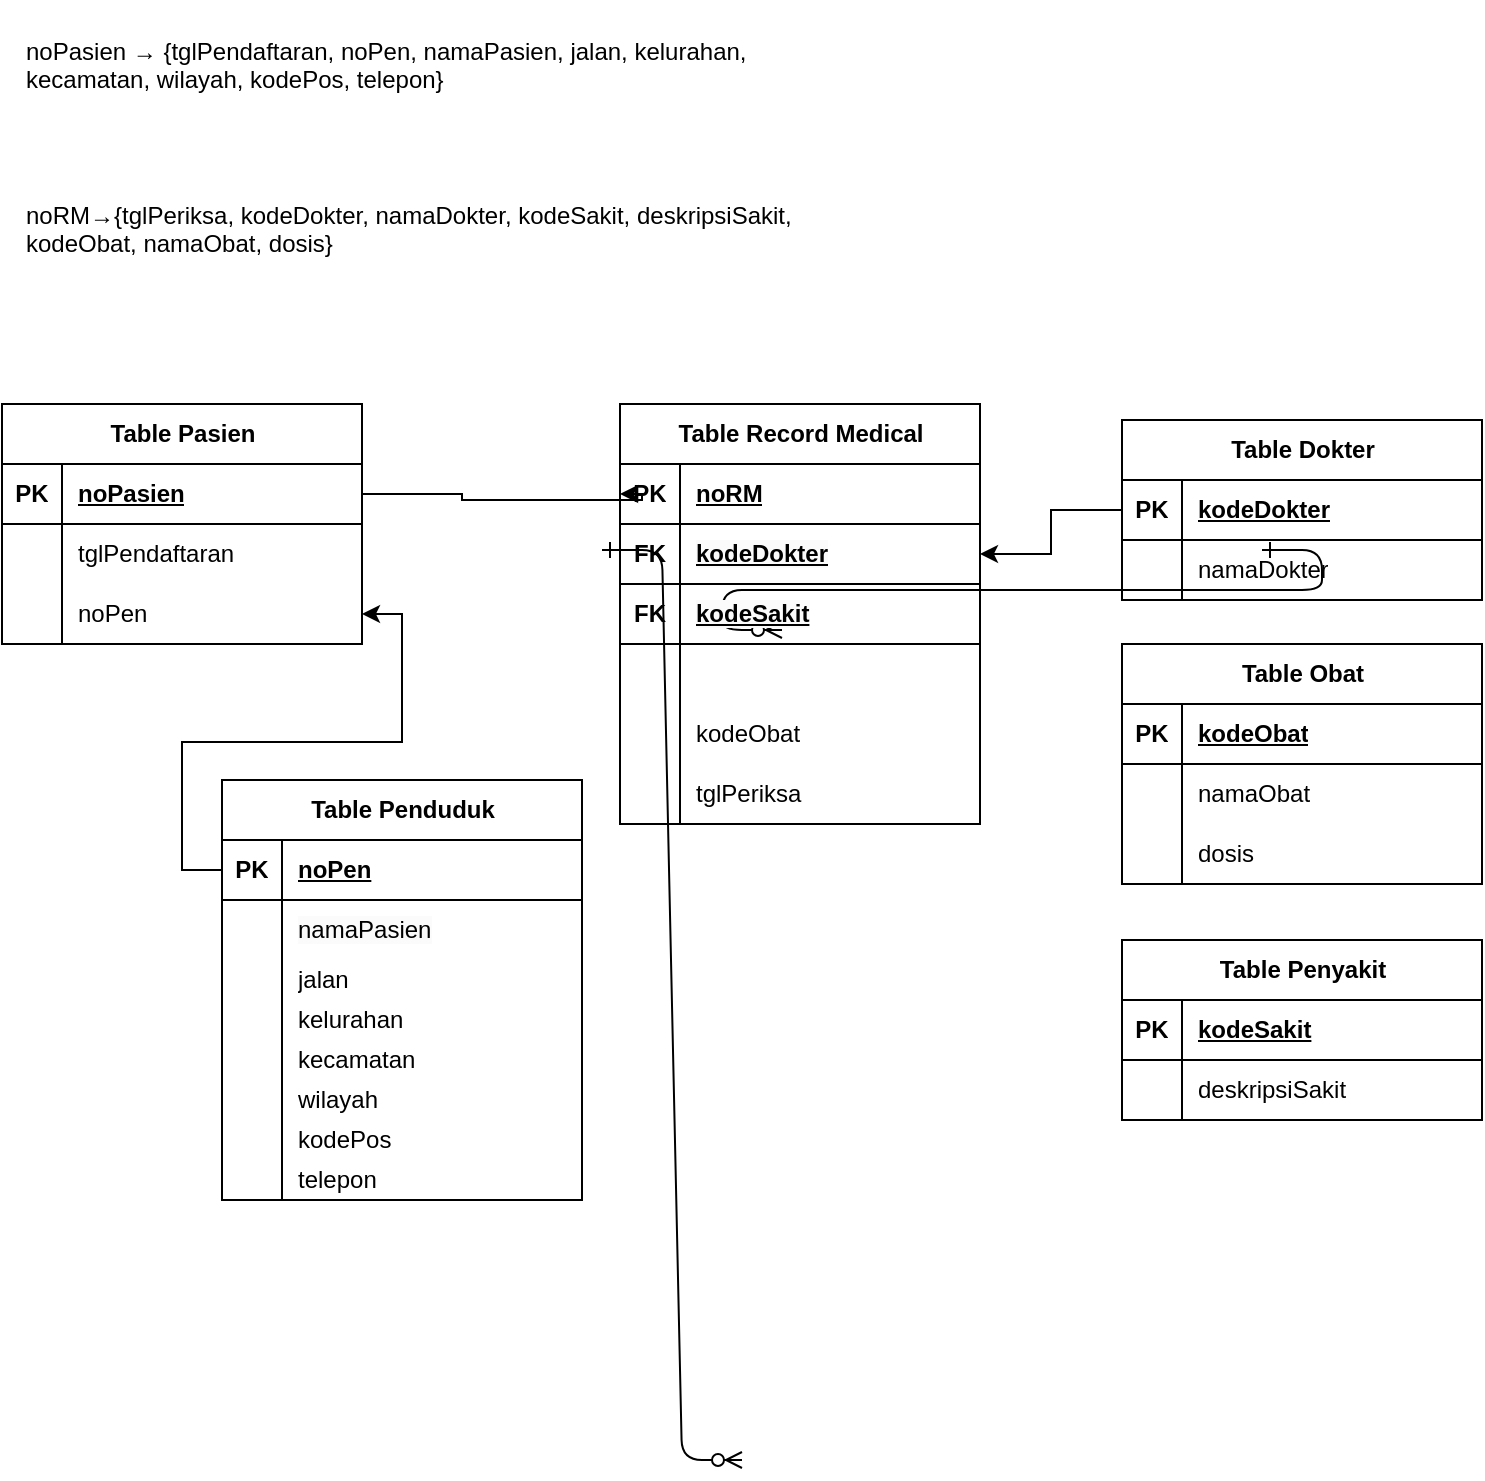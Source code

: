 <mxfile version="21.1.2" type="github">
  <diagram id="R2lEEEUBdFMjLlhIrx00" name="Page-1">
    <mxGraphModel dx="737" dy="1562" grid="1" gridSize="10" guides="1" tooltips="1" connect="1" arrows="1" fold="1" page="1" pageScale="1" pageWidth="850" pageHeight="1100" math="0" shadow="0" extFonts="Permanent Marker^https://fonts.googleapis.com/css?family=Permanent+Marker">
      <root>
        <mxCell id="0" />
        <mxCell id="1" parent="0" />
        <mxCell id="C-vyLk0tnHw3VtMMgP7b-1" value="" style="edgeStyle=entityRelationEdgeStyle;endArrow=ERzeroToMany;startArrow=ERone;endFill=1;startFill=0;" parent="1" target="C-vyLk0tnHw3VtMMgP7b-6" edge="1">
          <mxGeometry width="100" height="100" relative="1" as="geometry">
            <mxPoint x="370" y="165" as="sourcePoint" />
            <mxPoint x="440" y="620" as="targetPoint" />
          </mxGeometry>
        </mxCell>
        <mxCell id="C-vyLk0tnHw3VtMMgP7b-12" value="" style="edgeStyle=entityRelationEdgeStyle;endArrow=ERzeroToMany;startArrow=ERone;endFill=1;startFill=0;" parent="1" target="C-vyLk0tnHw3VtMMgP7b-17" edge="1">
          <mxGeometry width="100" height="100" relative="1" as="geometry">
            <mxPoint x="700" y="165" as="sourcePoint" />
            <mxPoint x="460" y="205" as="targetPoint" />
          </mxGeometry>
        </mxCell>
        <mxCell id="ylxbF6d7utz_H4YdIq-K-1" value="Table Pasien" style="shape=table;startSize=30;container=1;collapsible=1;childLayout=tableLayout;fixedRows=1;rowLines=0;fontStyle=1;align=center;resizeLast=1;html=1;" vertex="1" parent="1">
          <mxGeometry x="70" y="92" width="180" height="120" as="geometry" />
        </mxCell>
        <mxCell id="ylxbF6d7utz_H4YdIq-K-2" value="" style="shape=tableRow;horizontal=0;startSize=0;swimlaneHead=0;swimlaneBody=0;fillColor=none;collapsible=0;dropTarget=0;points=[[0,0.5],[1,0.5]];portConstraint=eastwest;top=0;left=0;right=0;bottom=1;" vertex="1" parent="ylxbF6d7utz_H4YdIq-K-1">
          <mxGeometry y="30" width="180" height="30" as="geometry" />
        </mxCell>
        <mxCell id="ylxbF6d7utz_H4YdIq-K-3" value="PK" style="shape=partialRectangle;connectable=0;fillColor=none;top=0;left=0;bottom=0;right=0;fontStyle=1;overflow=hidden;whiteSpace=wrap;html=1;" vertex="1" parent="ylxbF6d7utz_H4YdIq-K-2">
          <mxGeometry width="30" height="30" as="geometry">
            <mxRectangle width="30" height="30" as="alternateBounds" />
          </mxGeometry>
        </mxCell>
        <mxCell id="ylxbF6d7utz_H4YdIq-K-4" value="noPasien" style="shape=partialRectangle;connectable=0;fillColor=none;top=0;left=0;bottom=0;right=0;align=left;spacingLeft=6;fontStyle=5;overflow=hidden;whiteSpace=wrap;html=1;" vertex="1" parent="ylxbF6d7utz_H4YdIq-K-2">
          <mxGeometry x="30" width="150" height="30" as="geometry">
            <mxRectangle width="150" height="30" as="alternateBounds" />
          </mxGeometry>
        </mxCell>
        <mxCell id="ylxbF6d7utz_H4YdIq-K-5" value="" style="shape=tableRow;horizontal=0;startSize=0;swimlaneHead=0;swimlaneBody=0;fillColor=none;collapsible=0;dropTarget=0;points=[[0,0.5],[1,0.5]];portConstraint=eastwest;top=0;left=0;right=0;bottom=0;" vertex="1" parent="ylxbF6d7utz_H4YdIq-K-1">
          <mxGeometry y="60" width="180" height="30" as="geometry" />
        </mxCell>
        <mxCell id="ylxbF6d7utz_H4YdIq-K-6" value="" style="shape=partialRectangle;connectable=0;fillColor=none;top=0;left=0;bottom=0;right=0;editable=1;overflow=hidden;whiteSpace=wrap;html=1;" vertex="1" parent="ylxbF6d7utz_H4YdIq-K-5">
          <mxGeometry width="30" height="30" as="geometry">
            <mxRectangle width="30" height="30" as="alternateBounds" />
          </mxGeometry>
        </mxCell>
        <mxCell id="ylxbF6d7utz_H4YdIq-K-7" value="tglPendaftaran" style="shape=partialRectangle;connectable=0;fillColor=none;top=0;left=0;bottom=0;right=0;align=left;spacingLeft=6;overflow=hidden;whiteSpace=wrap;html=1;" vertex="1" parent="ylxbF6d7utz_H4YdIq-K-5">
          <mxGeometry x="30" width="150" height="30" as="geometry">
            <mxRectangle width="150" height="30" as="alternateBounds" />
          </mxGeometry>
        </mxCell>
        <mxCell id="ylxbF6d7utz_H4YdIq-K-8" value="" style="shape=tableRow;horizontal=0;startSize=0;swimlaneHead=0;swimlaneBody=0;fillColor=none;collapsible=0;dropTarget=0;points=[[0,0.5],[1,0.5]];portConstraint=eastwest;top=0;left=0;right=0;bottom=0;" vertex="1" parent="ylxbF6d7utz_H4YdIq-K-1">
          <mxGeometry y="90" width="180" height="30" as="geometry" />
        </mxCell>
        <mxCell id="ylxbF6d7utz_H4YdIq-K-9" value="" style="shape=partialRectangle;connectable=0;fillColor=none;top=0;left=0;bottom=0;right=0;editable=1;overflow=hidden;whiteSpace=wrap;html=1;" vertex="1" parent="ylxbF6d7utz_H4YdIq-K-8">
          <mxGeometry width="30" height="30" as="geometry">
            <mxRectangle width="30" height="30" as="alternateBounds" />
          </mxGeometry>
        </mxCell>
        <mxCell id="ylxbF6d7utz_H4YdIq-K-10" value="noPen" style="shape=partialRectangle;connectable=0;fillColor=none;top=0;left=0;bottom=0;right=0;align=left;spacingLeft=6;overflow=hidden;whiteSpace=wrap;html=1;" vertex="1" parent="ylxbF6d7utz_H4YdIq-K-8">
          <mxGeometry x="30" width="150" height="30" as="geometry">
            <mxRectangle width="150" height="30" as="alternateBounds" />
          </mxGeometry>
        </mxCell>
        <mxCell id="ylxbF6d7utz_H4YdIq-K-31" value="Table Record Medical" style="shape=table;startSize=30;container=1;collapsible=1;childLayout=tableLayout;fixedRows=1;rowLines=0;fontStyle=1;align=center;resizeLast=1;html=1;" vertex="1" parent="1">
          <mxGeometry x="379" y="92" width="180" height="210" as="geometry" />
        </mxCell>
        <mxCell id="ylxbF6d7utz_H4YdIq-K-32" value="" style="shape=tableRow;horizontal=0;startSize=0;swimlaneHead=0;swimlaneBody=0;fillColor=none;collapsible=0;dropTarget=0;points=[[0,0.5],[1,0.5]];portConstraint=eastwest;top=0;left=0;right=0;bottom=1;" vertex="1" parent="ylxbF6d7utz_H4YdIq-K-31">
          <mxGeometry y="30" width="180" height="30" as="geometry" />
        </mxCell>
        <mxCell id="ylxbF6d7utz_H4YdIq-K-33" value="PK" style="shape=partialRectangle;connectable=0;fillColor=none;top=0;left=0;bottom=0;right=0;fontStyle=1;overflow=hidden;whiteSpace=wrap;html=1;" vertex="1" parent="ylxbF6d7utz_H4YdIq-K-32">
          <mxGeometry width="30" height="30" as="geometry">
            <mxRectangle width="30" height="30" as="alternateBounds" />
          </mxGeometry>
        </mxCell>
        <mxCell id="ylxbF6d7utz_H4YdIq-K-34" value="noRM" style="shape=partialRectangle;connectable=0;fillColor=none;top=0;left=0;bottom=0;right=0;align=left;spacingLeft=6;fontStyle=5;overflow=hidden;whiteSpace=wrap;html=1;" vertex="1" parent="ylxbF6d7utz_H4YdIq-K-32">
          <mxGeometry x="30" width="150" height="30" as="geometry">
            <mxRectangle width="150" height="30" as="alternateBounds" />
          </mxGeometry>
        </mxCell>
        <mxCell id="ylxbF6d7utz_H4YdIq-K-207" style="shape=tableRow;horizontal=0;startSize=0;swimlaneHead=0;swimlaneBody=0;fillColor=none;collapsible=0;dropTarget=0;points=[[0,0.5],[1,0.5]];portConstraint=eastwest;top=0;left=0;right=0;bottom=1;" vertex="1" parent="ylxbF6d7utz_H4YdIq-K-31">
          <mxGeometry y="60" width="180" height="30" as="geometry" />
        </mxCell>
        <mxCell id="ylxbF6d7utz_H4YdIq-K-208" value="FK" style="shape=partialRectangle;connectable=0;fillColor=none;top=0;left=0;bottom=0;right=0;fontStyle=1;overflow=hidden;whiteSpace=wrap;html=1;" vertex="1" parent="ylxbF6d7utz_H4YdIq-K-207">
          <mxGeometry width="30" height="30" as="geometry">
            <mxRectangle width="30" height="30" as="alternateBounds" />
          </mxGeometry>
        </mxCell>
        <mxCell id="ylxbF6d7utz_H4YdIq-K-209" value="&lt;span style=&quot;color: rgb(0, 0, 0); font-family: Helvetica; font-size: 12px; font-style: normal; font-variant-ligatures: normal; font-variant-caps: normal; letter-spacing: normal; orphans: 2; text-align: left; text-indent: 0px; text-transform: none; widows: 2; word-spacing: 0px; -webkit-text-stroke-width: 0px; background-color: rgb(251, 251, 251); text-decoration-thickness: initial; text-decoration-style: initial; text-decoration-color: initial; float: none; display: inline !important;&quot;&gt;kodeDokter&lt;/span&gt;" style="shape=partialRectangle;connectable=0;fillColor=none;top=0;left=0;bottom=0;right=0;align=left;spacingLeft=6;fontStyle=5;overflow=hidden;whiteSpace=wrap;html=1;" vertex="1" parent="ylxbF6d7utz_H4YdIq-K-207">
          <mxGeometry x="30" width="150" height="30" as="geometry">
            <mxRectangle width="150" height="30" as="alternateBounds" />
          </mxGeometry>
        </mxCell>
        <mxCell id="ylxbF6d7utz_H4YdIq-K-237" style="shape=tableRow;horizontal=0;startSize=0;swimlaneHead=0;swimlaneBody=0;fillColor=none;collapsible=0;dropTarget=0;points=[[0,0.5],[1,0.5]];portConstraint=eastwest;top=0;left=0;right=0;bottom=1;" vertex="1" parent="ylxbF6d7utz_H4YdIq-K-31">
          <mxGeometry y="90" width="180" height="30" as="geometry" />
        </mxCell>
        <mxCell id="ylxbF6d7utz_H4YdIq-K-238" value="FK" style="shape=partialRectangle;connectable=0;fillColor=none;top=0;left=0;bottom=0;right=0;fontStyle=1;overflow=hidden;whiteSpace=wrap;html=1;" vertex="1" parent="ylxbF6d7utz_H4YdIq-K-237">
          <mxGeometry width="30" height="30" as="geometry">
            <mxRectangle width="30" height="30" as="alternateBounds" />
          </mxGeometry>
        </mxCell>
        <mxCell id="ylxbF6d7utz_H4YdIq-K-239" value="&lt;span style=&quot;color: rgb(0, 0, 0); font-family: Helvetica; font-size: 12px; font-style: normal; font-variant-ligatures: normal; font-variant-caps: normal; letter-spacing: normal; orphans: 2; text-align: left; text-indent: 0px; text-transform: none; widows: 2; word-spacing: 0px; -webkit-text-stroke-width: 0px; background-color: rgb(251, 251, 251); text-decoration-thickness: initial; text-decoration-style: initial; text-decoration-color: initial; float: none; display: inline !important;&quot;&gt;kodeSakit&lt;/span&gt;" style="shape=partialRectangle;connectable=0;fillColor=none;top=0;left=0;bottom=0;right=0;align=left;spacingLeft=6;fontStyle=5;overflow=hidden;whiteSpace=wrap;html=1;" vertex="1" parent="ylxbF6d7utz_H4YdIq-K-237">
          <mxGeometry x="30" width="150" height="30" as="geometry">
            <mxRectangle width="150" height="30" as="alternateBounds" />
          </mxGeometry>
        </mxCell>
        <mxCell id="ylxbF6d7utz_H4YdIq-K-91" value="" style="shape=tableRow;horizontal=0;startSize=0;swimlaneHead=0;swimlaneBody=0;fillColor=none;collapsible=0;dropTarget=0;points=[[0,0.5],[1,0.5]];portConstraint=eastwest;top=0;left=0;right=0;bottom=0;" vertex="1" parent="ylxbF6d7utz_H4YdIq-K-31">
          <mxGeometry y="120" width="180" height="30" as="geometry" />
        </mxCell>
        <mxCell id="ylxbF6d7utz_H4YdIq-K-92" value="" style="shape=partialRectangle;connectable=0;fillColor=none;top=0;left=0;bottom=0;right=0;editable=1;overflow=hidden;whiteSpace=wrap;html=1;" vertex="1" parent="ylxbF6d7utz_H4YdIq-K-91">
          <mxGeometry width="30" height="30" as="geometry">
            <mxRectangle width="30" height="30" as="alternateBounds" />
          </mxGeometry>
        </mxCell>
        <mxCell id="ylxbF6d7utz_H4YdIq-K-93" value="" style="shape=partialRectangle;connectable=0;fillColor=none;top=0;left=0;bottom=0;right=0;align=left;spacingLeft=6;overflow=hidden;whiteSpace=wrap;html=1;" vertex="1" parent="ylxbF6d7utz_H4YdIq-K-91">
          <mxGeometry x="30" width="150" height="30" as="geometry">
            <mxRectangle width="150" height="30" as="alternateBounds" />
          </mxGeometry>
        </mxCell>
        <mxCell id="ylxbF6d7utz_H4YdIq-K-97" value="" style="shape=tableRow;horizontal=0;startSize=0;swimlaneHead=0;swimlaneBody=0;fillColor=none;collapsible=0;dropTarget=0;points=[[0,0.5],[1,0.5]];portConstraint=eastwest;top=0;left=0;right=0;bottom=0;" vertex="1" parent="ylxbF6d7utz_H4YdIq-K-31">
          <mxGeometry y="150" width="180" height="30" as="geometry" />
        </mxCell>
        <mxCell id="ylxbF6d7utz_H4YdIq-K-98" value="" style="shape=partialRectangle;connectable=0;fillColor=none;top=0;left=0;bottom=0;right=0;editable=1;overflow=hidden;whiteSpace=wrap;html=1;" vertex="1" parent="ylxbF6d7utz_H4YdIq-K-97">
          <mxGeometry width="30" height="30" as="geometry">
            <mxRectangle width="30" height="30" as="alternateBounds" />
          </mxGeometry>
        </mxCell>
        <mxCell id="ylxbF6d7utz_H4YdIq-K-99" value="kodeObat" style="shape=partialRectangle;connectable=0;fillColor=none;top=0;left=0;bottom=0;right=0;align=left;spacingLeft=6;overflow=hidden;whiteSpace=wrap;html=1;" vertex="1" parent="ylxbF6d7utz_H4YdIq-K-97">
          <mxGeometry x="30" width="150" height="30" as="geometry">
            <mxRectangle width="150" height="30" as="alternateBounds" />
          </mxGeometry>
        </mxCell>
        <mxCell id="ylxbF6d7utz_H4YdIq-K-35" value="" style="shape=tableRow;horizontal=0;startSize=0;swimlaneHead=0;swimlaneBody=0;fillColor=none;collapsible=0;dropTarget=0;points=[[0,0.5],[1,0.5]];portConstraint=eastwest;top=0;left=0;right=0;bottom=0;" vertex="1" parent="ylxbF6d7utz_H4YdIq-K-31">
          <mxGeometry y="180" width="180" height="30" as="geometry" />
        </mxCell>
        <mxCell id="ylxbF6d7utz_H4YdIq-K-36" value="" style="shape=partialRectangle;connectable=0;fillColor=none;top=0;left=0;bottom=0;right=0;editable=1;overflow=hidden;whiteSpace=wrap;html=1;" vertex="1" parent="ylxbF6d7utz_H4YdIq-K-35">
          <mxGeometry width="30" height="30" as="geometry">
            <mxRectangle width="30" height="30" as="alternateBounds" />
          </mxGeometry>
        </mxCell>
        <mxCell id="ylxbF6d7utz_H4YdIq-K-37" value="tglPeriksa" style="shape=partialRectangle;connectable=0;fillColor=none;top=0;left=0;bottom=0;right=0;align=left;spacingLeft=6;overflow=hidden;whiteSpace=wrap;html=1;" vertex="1" parent="ylxbF6d7utz_H4YdIq-K-35">
          <mxGeometry x="30" width="150" height="30" as="geometry">
            <mxRectangle width="150" height="30" as="alternateBounds" />
          </mxGeometry>
        </mxCell>
        <mxCell id="ylxbF6d7utz_H4YdIq-K-44" value="&lt;p class=&quot;MsoNormal&quot;&gt;noPasien &lt;span style=&quot;mso-bidi-font-family:Calibri;&#xa;mso-bidi-theme-font:minor-latin&quot;&gt;→ {tglPendaftaran, noPen, namaPasien, jalan, kelurahan,&#xa;kecamatan, wilayah, kodePos, telepon}&lt;/span&gt;&lt;/p&gt;&#xa;&#xa;&lt;p class=&quot;MsoNormal&quot;&gt;&lt;span style=&quot;mso-bidi-font-family:Calibri;mso-bidi-theme-font:&#xa;minor-latin&quot;&gt;noRM→{tglPeriksa, kodeDokter, namaDokter, kodeSakit, deskripsiSakit,&#xa;kodeObat, namaObat, dosis}&lt;/span&gt;&lt;/p&gt;" style="text;whiteSpace=wrap;html=1;" vertex="1" parent="1">
          <mxGeometry x="80" y="-110" width="420" height="160" as="geometry" />
        </mxCell>
        <mxCell id="ylxbF6d7utz_H4YdIq-K-106" style="edgeStyle=orthogonalEdgeStyle;rounded=0;orthogonalLoop=1;jettySize=auto;html=1;entryX=0;entryY=0.5;entryDx=0;entryDy=0;" edge="1" parent="1" source="ylxbF6d7utz_H4YdIq-K-2" target="ylxbF6d7utz_H4YdIq-K-32">
          <mxGeometry relative="1" as="geometry">
            <Array as="points">
              <mxPoint x="300" y="137" />
              <mxPoint x="300" y="140" />
              <mxPoint x="390" y="140" />
            </Array>
          </mxGeometry>
        </mxCell>
        <mxCell id="ylxbF6d7utz_H4YdIq-K-107" value="Table Penduduk" style="shape=table;startSize=30;container=1;collapsible=1;childLayout=tableLayout;fixedRows=1;rowLines=0;fontStyle=1;align=center;resizeLast=1;html=1;" vertex="1" parent="1">
          <mxGeometry x="180" y="280" width="180" height="210" as="geometry" />
        </mxCell>
        <mxCell id="ylxbF6d7utz_H4YdIq-K-108" value="" style="shape=tableRow;horizontal=0;startSize=0;swimlaneHead=0;swimlaneBody=0;fillColor=none;collapsible=0;dropTarget=0;points=[[0,0.5],[1,0.5]];portConstraint=eastwest;top=0;left=0;right=0;bottom=1;" vertex="1" parent="ylxbF6d7utz_H4YdIq-K-107">
          <mxGeometry y="30" width="180" height="30" as="geometry" />
        </mxCell>
        <mxCell id="ylxbF6d7utz_H4YdIq-K-109" value="PK" style="shape=partialRectangle;connectable=0;fillColor=none;top=0;left=0;bottom=0;right=0;fontStyle=1;overflow=hidden;whiteSpace=wrap;html=1;" vertex="1" parent="ylxbF6d7utz_H4YdIq-K-108">
          <mxGeometry width="30" height="30" as="geometry">
            <mxRectangle width="30" height="30" as="alternateBounds" />
          </mxGeometry>
        </mxCell>
        <mxCell id="ylxbF6d7utz_H4YdIq-K-110" value="noPen" style="shape=partialRectangle;connectable=0;fillColor=none;top=0;left=0;bottom=0;right=0;align=left;spacingLeft=6;fontStyle=5;overflow=hidden;whiteSpace=wrap;html=1;" vertex="1" parent="ylxbF6d7utz_H4YdIq-K-108">
          <mxGeometry x="30" width="150" height="30" as="geometry">
            <mxRectangle width="150" height="30" as="alternateBounds" />
          </mxGeometry>
        </mxCell>
        <mxCell id="ylxbF6d7utz_H4YdIq-K-111" value="" style="shape=tableRow;horizontal=0;startSize=0;swimlaneHead=0;swimlaneBody=0;fillColor=none;collapsible=0;dropTarget=0;points=[[0,0.5],[1,0.5]];portConstraint=eastwest;top=0;left=0;right=0;bottom=0;" vertex="1" parent="ylxbF6d7utz_H4YdIq-K-107">
          <mxGeometry y="60" width="180" height="30" as="geometry" />
        </mxCell>
        <mxCell id="ylxbF6d7utz_H4YdIq-K-112" value="" style="shape=partialRectangle;connectable=0;fillColor=none;top=0;left=0;bottom=0;right=0;editable=1;overflow=hidden;whiteSpace=wrap;html=1;" vertex="1" parent="ylxbF6d7utz_H4YdIq-K-111">
          <mxGeometry width="30" height="30" as="geometry">
            <mxRectangle width="30" height="30" as="alternateBounds" />
          </mxGeometry>
        </mxCell>
        <mxCell id="ylxbF6d7utz_H4YdIq-K-113" value="&lt;span style=&quot;color: rgb(0, 0, 0); font-family: Helvetica; font-size: 12px; font-style: normal; font-variant-ligatures: normal; font-variant-caps: normal; font-weight: 400; letter-spacing: normal; orphans: 2; text-align: left; text-indent: 0px; text-transform: none; widows: 2; word-spacing: 0px; -webkit-text-stroke-width: 0px; background-color: rgb(251, 251, 251); text-decoration-thickness: initial; text-decoration-style: initial; text-decoration-color: initial; float: none; display: inline !important;&quot;&gt;namaPasien&lt;/span&gt;" style="shape=partialRectangle;connectable=0;fillColor=none;top=0;left=0;bottom=0;right=0;align=left;spacingLeft=6;overflow=hidden;whiteSpace=wrap;html=1;" vertex="1" parent="ylxbF6d7utz_H4YdIq-K-111">
          <mxGeometry x="30" width="150" height="30" as="geometry">
            <mxRectangle width="150" height="30" as="alternateBounds" />
          </mxGeometry>
        </mxCell>
        <mxCell id="ylxbF6d7utz_H4YdIq-K-114" value="" style="shape=tableRow;horizontal=0;startSize=0;swimlaneHead=0;swimlaneBody=0;fillColor=none;collapsible=0;dropTarget=0;points=[[0,0.5],[1,0.5]];portConstraint=eastwest;top=0;left=0;right=0;bottom=0;" vertex="1" parent="ylxbF6d7utz_H4YdIq-K-107">
          <mxGeometry y="90" width="180" height="20" as="geometry" />
        </mxCell>
        <mxCell id="ylxbF6d7utz_H4YdIq-K-115" value="" style="shape=partialRectangle;connectable=0;fillColor=none;top=0;left=0;bottom=0;right=0;editable=1;overflow=hidden;whiteSpace=wrap;html=1;" vertex="1" parent="ylxbF6d7utz_H4YdIq-K-114">
          <mxGeometry width="30" height="20" as="geometry">
            <mxRectangle width="30" height="20" as="alternateBounds" />
          </mxGeometry>
        </mxCell>
        <mxCell id="ylxbF6d7utz_H4YdIq-K-116" value="jalan" style="shape=partialRectangle;connectable=0;fillColor=none;top=0;left=0;bottom=0;right=0;align=left;spacingLeft=6;overflow=hidden;whiteSpace=wrap;html=1;" vertex="1" parent="ylxbF6d7utz_H4YdIq-K-114">
          <mxGeometry x="30" width="150" height="20" as="geometry">
            <mxRectangle width="150" height="20" as="alternateBounds" />
          </mxGeometry>
        </mxCell>
        <mxCell id="ylxbF6d7utz_H4YdIq-K-165" style="shape=tableRow;horizontal=0;startSize=0;swimlaneHead=0;swimlaneBody=0;fillColor=none;collapsible=0;dropTarget=0;points=[[0,0.5],[1,0.5]];portConstraint=eastwest;top=0;left=0;right=0;bottom=0;" vertex="1" parent="ylxbF6d7utz_H4YdIq-K-107">
          <mxGeometry y="110" width="180" height="20" as="geometry" />
        </mxCell>
        <mxCell id="ylxbF6d7utz_H4YdIq-K-166" style="shape=partialRectangle;connectable=0;fillColor=none;top=0;left=0;bottom=0;right=0;editable=1;overflow=hidden;whiteSpace=wrap;html=1;" vertex="1" parent="ylxbF6d7utz_H4YdIq-K-165">
          <mxGeometry width="30" height="20" as="geometry">
            <mxRectangle width="30" height="20" as="alternateBounds" />
          </mxGeometry>
        </mxCell>
        <mxCell id="ylxbF6d7utz_H4YdIq-K-167" value="kelurahan" style="shape=partialRectangle;connectable=0;fillColor=none;top=0;left=0;bottom=0;right=0;align=left;spacingLeft=6;overflow=hidden;whiteSpace=wrap;html=1;" vertex="1" parent="ylxbF6d7utz_H4YdIq-K-165">
          <mxGeometry x="30" width="150" height="20" as="geometry">
            <mxRectangle width="150" height="20" as="alternateBounds" />
          </mxGeometry>
        </mxCell>
        <mxCell id="ylxbF6d7utz_H4YdIq-K-168" style="shape=tableRow;horizontal=0;startSize=0;swimlaneHead=0;swimlaneBody=0;fillColor=none;collapsible=0;dropTarget=0;points=[[0,0.5],[1,0.5]];portConstraint=eastwest;top=0;left=0;right=0;bottom=0;" vertex="1" parent="ylxbF6d7utz_H4YdIq-K-107">
          <mxGeometry y="130" width="180" height="20" as="geometry" />
        </mxCell>
        <mxCell id="ylxbF6d7utz_H4YdIq-K-169" style="shape=partialRectangle;connectable=0;fillColor=none;top=0;left=0;bottom=0;right=0;editable=1;overflow=hidden;whiteSpace=wrap;html=1;" vertex="1" parent="ylxbF6d7utz_H4YdIq-K-168">
          <mxGeometry width="30" height="20" as="geometry">
            <mxRectangle width="30" height="20" as="alternateBounds" />
          </mxGeometry>
        </mxCell>
        <mxCell id="ylxbF6d7utz_H4YdIq-K-170" value="kecamatan" style="shape=partialRectangle;connectable=0;fillColor=none;top=0;left=0;bottom=0;right=0;align=left;spacingLeft=6;overflow=hidden;whiteSpace=wrap;html=1;" vertex="1" parent="ylxbF6d7utz_H4YdIq-K-168">
          <mxGeometry x="30" width="150" height="20" as="geometry">
            <mxRectangle width="150" height="20" as="alternateBounds" />
          </mxGeometry>
        </mxCell>
        <mxCell id="ylxbF6d7utz_H4YdIq-K-171" style="shape=tableRow;horizontal=0;startSize=0;swimlaneHead=0;swimlaneBody=0;fillColor=none;collapsible=0;dropTarget=0;points=[[0,0.5],[1,0.5]];portConstraint=eastwest;top=0;left=0;right=0;bottom=0;" vertex="1" parent="ylxbF6d7utz_H4YdIq-K-107">
          <mxGeometry y="150" width="180" height="20" as="geometry" />
        </mxCell>
        <mxCell id="ylxbF6d7utz_H4YdIq-K-172" style="shape=partialRectangle;connectable=0;fillColor=none;top=0;left=0;bottom=0;right=0;editable=1;overflow=hidden;whiteSpace=wrap;html=1;" vertex="1" parent="ylxbF6d7utz_H4YdIq-K-171">
          <mxGeometry width="30" height="20" as="geometry">
            <mxRectangle width="30" height="20" as="alternateBounds" />
          </mxGeometry>
        </mxCell>
        <mxCell id="ylxbF6d7utz_H4YdIq-K-173" value="wilayah" style="shape=partialRectangle;connectable=0;fillColor=none;top=0;left=0;bottom=0;right=0;align=left;spacingLeft=6;overflow=hidden;whiteSpace=wrap;html=1;" vertex="1" parent="ylxbF6d7utz_H4YdIq-K-171">
          <mxGeometry x="30" width="150" height="20" as="geometry">
            <mxRectangle width="150" height="20" as="alternateBounds" />
          </mxGeometry>
        </mxCell>
        <mxCell id="ylxbF6d7utz_H4YdIq-K-174" style="shape=tableRow;horizontal=0;startSize=0;swimlaneHead=0;swimlaneBody=0;fillColor=none;collapsible=0;dropTarget=0;points=[[0,0.5],[1,0.5]];portConstraint=eastwest;top=0;left=0;right=0;bottom=0;" vertex="1" parent="ylxbF6d7utz_H4YdIq-K-107">
          <mxGeometry y="170" width="180" height="20" as="geometry" />
        </mxCell>
        <mxCell id="ylxbF6d7utz_H4YdIq-K-175" style="shape=partialRectangle;connectable=0;fillColor=none;top=0;left=0;bottom=0;right=0;editable=1;overflow=hidden;whiteSpace=wrap;html=1;" vertex="1" parent="ylxbF6d7utz_H4YdIq-K-174">
          <mxGeometry width="30" height="20" as="geometry">
            <mxRectangle width="30" height="20" as="alternateBounds" />
          </mxGeometry>
        </mxCell>
        <mxCell id="ylxbF6d7utz_H4YdIq-K-176" value="kodePos" style="shape=partialRectangle;connectable=0;fillColor=none;top=0;left=0;bottom=0;right=0;align=left;spacingLeft=6;overflow=hidden;whiteSpace=wrap;html=1;" vertex="1" parent="ylxbF6d7utz_H4YdIq-K-174">
          <mxGeometry x="30" width="150" height="20" as="geometry">
            <mxRectangle width="150" height="20" as="alternateBounds" />
          </mxGeometry>
        </mxCell>
        <mxCell id="ylxbF6d7utz_H4YdIq-K-177" style="shape=tableRow;horizontal=0;startSize=0;swimlaneHead=0;swimlaneBody=0;fillColor=none;collapsible=0;dropTarget=0;points=[[0,0.5],[1,0.5]];portConstraint=eastwest;top=0;left=0;right=0;bottom=0;" vertex="1" parent="ylxbF6d7utz_H4YdIq-K-107">
          <mxGeometry y="190" width="180" height="20" as="geometry" />
        </mxCell>
        <mxCell id="ylxbF6d7utz_H4YdIq-K-178" style="shape=partialRectangle;connectable=0;fillColor=none;top=0;left=0;bottom=0;right=0;editable=1;overflow=hidden;whiteSpace=wrap;html=1;" vertex="1" parent="ylxbF6d7utz_H4YdIq-K-177">
          <mxGeometry width="30" height="20" as="geometry">
            <mxRectangle width="30" height="20" as="alternateBounds" />
          </mxGeometry>
        </mxCell>
        <mxCell id="ylxbF6d7utz_H4YdIq-K-179" value="telepon" style="shape=partialRectangle;connectable=0;fillColor=none;top=0;left=0;bottom=0;right=0;align=left;spacingLeft=6;overflow=hidden;whiteSpace=wrap;html=1;" vertex="1" parent="ylxbF6d7utz_H4YdIq-K-177">
          <mxGeometry x="30" width="150" height="20" as="geometry">
            <mxRectangle width="150" height="20" as="alternateBounds" />
          </mxGeometry>
        </mxCell>
        <mxCell id="ylxbF6d7utz_H4YdIq-K-141" value="" style="shape=tableRow;horizontal=0;startSize=0;swimlaneHead=0;swimlaneBody=0;fillColor=none;collapsible=0;dropTarget=0;points=[[0,0.5],[1,0.5]];portConstraint=eastwest;top=0;left=0;right=0;bottom=0;" vertex="1" parent="1">
          <mxGeometry x="340" y="420" width="180" height="30" as="geometry" />
        </mxCell>
        <mxCell id="ylxbF6d7utz_H4YdIq-K-142" value="" style="shape=partialRectangle;connectable=0;fillColor=none;top=0;left=0;bottom=0;right=0;editable=1;overflow=hidden;whiteSpace=wrap;html=1;" vertex="1" parent="ylxbF6d7utz_H4YdIq-K-141">
          <mxGeometry width="30" height="30" as="geometry">
            <mxRectangle width="30" height="30" as="alternateBounds" />
          </mxGeometry>
        </mxCell>
        <mxCell id="ylxbF6d7utz_H4YdIq-K-143" value="" style="shape=partialRectangle;connectable=0;fillColor=none;top=0;left=0;bottom=0;right=0;align=left;spacingLeft=6;overflow=hidden;whiteSpace=wrap;html=1;" vertex="1" parent="1">
          <mxGeometry x="100" y="510" width="150" height="30" as="geometry">
            <mxRectangle width="150" height="30" as="alternateBounds" />
          </mxGeometry>
        </mxCell>
        <mxCell id="ylxbF6d7utz_H4YdIq-K-180" style="edgeStyle=orthogonalEdgeStyle;rounded=0;orthogonalLoop=1;jettySize=auto;html=1;" edge="1" parent="1" source="ylxbF6d7utz_H4YdIq-K-108" target="ylxbF6d7utz_H4YdIq-K-8">
          <mxGeometry relative="1" as="geometry" />
        </mxCell>
        <mxCell id="ylxbF6d7utz_H4YdIq-K-190" value="Table Dokter" style="shape=table;startSize=30;container=1;collapsible=1;childLayout=tableLayout;fixedRows=1;rowLines=0;fontStyle=1;align=center;resizeLast=1;html=1;" vertex="1" parent="1">
          <mxGeometry x="630" y="100" width="180" height="90" as="geometry" />
        </mxCell>
        <mxCell id="ylxbF6d7utz_H4YdIq-K-191" value="" style="shape=tableRow;horizontal=0;startSize=0;swimlaneHead=0;swimlaneBody=0;fillColor=none;collapsible=0;dropTarget=0;points=[[0,0.5],[1,0.5]];portConstraint=eastwest;top=0;left=0;right=0;bottom=1;" vertex="1" parent="ylxbF6d7utz_H4YdIq-K-190">
          <mxGeometry y="30" width="180" height="30" as="geometry" />
        </mxCell>
        <mxCell id="ylxbF6d7utz_H4YdIq-K-192" value="PK" style="shape=partialRectangle;connectable=0;fillColor=none;top=0;left=0;bottom=0;right=0;fontStyle=1;overflow=hidden;whiteSpace=wrap;html=1;" vertex="1" parent="ylxbF6d7utz_H4YdIq-K-191">
          <mxGeometry width="30" height="30" as="geometry">
            <mxRectangle width="30" height="30" as="alternateBounds" />
          </mxGeometry>
        </mxCell>
        <mxCell id="ylxbF6d7utz_H4YdIq-K-193" value="kodeDokter" style="shape=partialRectangle;connectable=0;fillColor=none;top=0;left=0;bottom=0;right=0;align=left;spacingLeft=6;fontStyle=5;overflow=hidden;whiteSpace=wrap;html=1;" vertex="1" parent="ylxbF6d7utz_H4YdIq-K-191">
          <mxGeometry x="30" width="150" height="30" as="geometry">
            <mxRectangle width="150" height="30" as="alternateBounds" />
          </mxGeometry>
        </mxCell>
        <mxCell id="ylxbF6d7utz_H4YdIq-K-194" value="" style="shape=tableRow;horizontal=0;startSize=0;swimlaneHead=0;swimlaneBody=0;fillColor=none;collapsible=0;dropTarget=0;points=[[0,0.5],[1,0.5]];portConstraint=eastwest;top=0;left=0;right=0;bottom=0;" vertex="1" parent="ylxbF6d7utz_H4YdIq-K-190">
          <mxGeometry y="60" width="180" height="30" as="geometry" />
        </mxCell>
        <mxCell id="ylxbF6d7utz_H4YdIq-K-195" value="" style="shape=partialRectangle;connectable=0;fillColor=none;top=0;left=0;bottom=0;right=0;editable=1;overflow=hidden;whiteSpace=wrap;html=1;" vertex="1" parent="ylxbF6d7utz_H4YdIq-K-194">
          <mxGeometry width="30" height="30" as="geometry">
            <mxRectangle width="30" height="30" as="alternateBounds" />
          </mxGeometry>
        </mxCell>
        <mxCell id="ylxbF6d7utz_H4YdIq-K-196" value="namaDokter" style="shape=partialRectangle;connectable=0;fillColor=none;top=0;left=0;bottom=0;right=0;align=left;spacingLeft=6;overflow=hidden;whiteSpace=wrap;html=1;" vertex="1" parent="ylxbF6d7utz_H4YdIq-K-194">
          <mxGeometry x="30" width="150" height="30" as="geometry">
            <mxRectangle width="150" height="30" as="alternateBounds" />
          </mxGeometry>
        </mxCell>
        <mxCell id="ylxbF6d7utz_H4YdIq-K-206" style="edgeStyle=orthogonalEdgeStyle;rounded=0;orthogonalLoop=1;jettySize=auto;html=1;entryX=1;entryY=0.5;entryDx=0;entryDy=0;" edge="1" parent="1" source="ylxbF6d7utz_H4YdIq-K-191" target="ylxbF6d7utz_H4YdIq-K-203">
          <mxGeometry relative="1" as="geometry" />
        </mxCell>
        <mxCell id="ylxbF6d7utz_H4YdIq-K-210" style="edgeStyle=orthogonalEdgeStyle;rounded=0;orthogonalLoop=1;jettySize=auto;html=1;exitX=0;exitY=0.5;exitDx=0;exitDy=0;entryX=1;entryY=0.5;entryDx=0;entryDy=0;" edge="1" parent="1" source="ylxbF6d7utz_H4YdIq-K-191" target="ylxbF6d7utz_H4YdIq-K-207">
          <mxGeometry relative="1" as="geometry" />
        </mxCell>
        <mxCell id="ylxbF6d7utz_H4YdIq-K-211" value="Table Obat" style="shape=table;startSize=30;container=1;collapsible=1;childLayout=tableLayout;fixedRows=1;rowLines=0;fontStyle=1;align=center;resizeLast=1;html=1;" vertex="1" parent="1">
          <mxGeometry x="630" y="212" width="180" height="120" as="geometry" />
        </mxCell>
        <mxCell id="ylxbF6d7utz_H4YdIq-K-212" value="" style="shape=tableRow;horizontal=0;startSize=0;swimlaneHead=0;swimlaneBody=0;fillColor=none;collapsible=0;dropTarget=0;points=[[0,0.5],[1,0.5]];portConstraint=eastwest;top=0;left=0;right=0;bottom=1;" vertex="1" parent="ylxbF6d7utz_H4YdIq-K-211">
          <mxGeometry y="30" width="180" height="30" as="geometry" />
        </mxCell>
        <mxCell id="ylxbF6d7utz_H4YdIq-K-213" value="PK" style="shape=partialRectangle;connectable=0;fillColor=none;top=0;left=0;bottom=0;right=0;fontStyle=1;overflow=hidden;whiteSpace=wrap;html=1;" vertex="1" parent="ylxbF6d7utz_H4YdIq-K-212">
          <mxGeometry width="30" height="30" as="geometry">
            <mxRectangle width="30" height="30" as="alternateBounds" />
          </mxGeometry>
        </mxCell>
        <mxCell id="ylxbF6d7utz_H4YdIq-K-214" value="kodeObat" style="shape=partialRectangle;connectable=0;fillColor=none;top=0;left=0;bottom=0;right=0;align=left;spacingLeft=6;fontStyle=5;overflow=hidden;whiteSpace=wrap;html=1;" vertex="1" parent="ylxbF6d7utz_H4YdIq-K-212">
          <mxGeometry x="30" width="150" height="30" as="geometry">
            <mxRectangle width="150" height="30" as="alternateBounds" />
          </mxGeometry>
        </mxCell>
        <mxCell id="ylxbF6d7utz_H4YdIq-K-215" value="" style="shape=tableRow;horizontal=0;startSize=0;swimlaneHead=0;swimlaneBody=0;fillColor=none;collapsible=0;dropTarget=0;points=[[0,0.5],[1,0.5]];portConstraint=eastwest;top=0;left=0;right=0;bottom=0;" vertex="1" parent="ylxbF6d7utz_H4YdIq-K-211">
          <mxGeometry y="60" width="180" height="30" as="geometry" />
        </mxCell>
        <mxCell id="ylxbF6d7utz_H4YdIq-K-216" value="" style="shape=partialRectangle;connectable=0;fillColor=none;top=0;left=0;bottom=0;right=0;editable=1;overflow=hidden;whiteSpace=wrap;html=1;" vertex="1" parent="ylxbF6d7utz_H4YdIq-K-215">
          <mxGeometry width="30" height="30" as="geometry">
            <mxRectangle width="30" height="30" as="alternateBounds" />
          </mxGeometry>
        </mxCell>
        <mxCell id="ylxbF6d7utz_H4YdIq-K-217" value="namaObat" style="shape=partialRectangle;connectable=0;fillColor=none;top=0;left=0;bottom=0;right=0;align=left;spacingLeft=6;overflow=hidden;whiteSpace=wrap;html=1;" vertex="1" parent="ylxbF6d7utz_H4YdIq-K-215">
          <mxGeometry x="30" width="150" height="30" as="geometry">
            <mxRectangle width="150" height="30" as="alternateBounds" />
          </mxGeometry>
        </mxCell>
        <mxCell id="ylxbF6d7utz_H4YdIq-K-218" value="" style="shape=tableRow;horizontal=0;startSize=0;swimlaneHead=0;swimlaneBody=0;fillColor=none;collapsible=0;dropTarget=0;points=[[0,0.5],[1,0.5]];portConstraint=eastwest;top=0;left=0;right=0;bottom=0;" vertex="1" parent="ylxbF6d7utz_H4YdIq-K-211">
          <mxGeometry y="90" width="180" height="30" as="geometry" />
        </mxCell>
        <mxCell id="ylxbF6d7utz_H4YdIq-K-219" value="" style="shape=partialRectangle;connectable=0;fillColor=none;top=0;left=0;bottom=0;right=0;editable=1;overflow=hidden;whiteSpace=wrap;html=1;" vertex="1" parent="ylxbF6d7utz_H4YdIq-K-218">
          <mxGeometry width="30" height="30" as="geometry">
            <mxRectangle width="30" height="30" as="alternateBounds" />
          </mxGeometry>
        </mxCell>
        <mxCell id="ylxbF6d7utz_H4YdIq-K-220" value="dosis" style="shape=partialRectangle;connectable=0;fillColor=none;top=0;left=0;bottom=0;right=0;align=left;spacingLeft=6;overflow=hidden;whiteSpace=wrap;html=1;" vertex="1" parent="ylxbF6d7utz_H4YdIq-K-218">
          <mxGeometry x="30" width="150" height="30" as="geometry">
            <mxRectangle width="150" height="30" as="alternateBounds" />
          </mxGeometry>
        </mxCell>
        <mxCell id="ylxbF6d7utz_H4YdIq-K-224" value="Table Penyakit" style="shape=table;startSize=30;container=1;collapsible=1;childLayout=tableLayout;fixedRows=1;rowLines=0;fontStyle=1;align=center;resizeLast=1;html=1;" vertex="1" parent="1">
          <mxGeometry x="630" y="360" width="180" height="90" as="geometry" />
        </mxCell>
        <mxCell id="ylxbF6d7utz_H4YdIq-K-225" value="" style="shape=tableRow;horizontal=0;startSize=0;swimlaneHead=0;swimlaneBody=0;fillColor=none;collapsible=0;dropTarget=0;points=[[0,0.5],[1,0.5]];portConstraint=eastwest;top=0;left=0;right=0;bottom=1;" vertex="1" parent="ylxbF6d7utz_H4YdIq-K-224">
          <mxGeometry y="30" width="180" height="30" as="geometry" />
        </mxCell>
        <mxCell id="ylxbF6d7utz_H4YdIq-K-226" value="PK" style="shape=partialRectangle;connectable=0;fillColor=none;top=0;left=0;bottom=0;right=0;fontStyle=1;overflow=hidden;whiteSpace=wrap;html=1;" vertex="1" parent="ylxbF6d7utz_H4YdIq-K-225">
          <mxGeometry width="30" height="30" as="geometry">
            <mxRectangle width="30" height="30" as="alternateBounds" />
          </mxGeometry>
        </mxCell>
        <mxCell id="ylxbF6d7utz_H4YdIq-K-227" value="kodeSakit" style="shape=partialRectangle;connectable=0;fillColor=none;top=0;left=0;bottom=0;right=0;align=left;spacingLeft=6;fontStyle=5;overflow=hidden;whiteSpace=wrap;html=1;" vertex="1" parent="ylxbF6d7utz_H4YdIq-K-225">
          <mxGeometry x="30" width="150" height="30" as="geometry">
            <mxRectangle width="150" height="30" as="alternateBounds" />
          </mxGeometry>
        </mxCell>
        <mxCell id="ylxbF6d7utz_H4YdIq-K-228" value="" style="shape=tableRow;horizontal=0;startSize=0;swimlaneHead=0;swimlaneBody=0;fillColor=none;collapsible=0;dropTarget=0;points=[[0,0.5],[1,0.5]];portConstraint=eastwest;top=0;left=0;right=0;bottom=0;" vertex="1" parent="ylxbF6d7utz_H4YdIq-K-224">
          <mxGeometry y="60" width="180" height="30" as="geometry" />
        </mxCell>
        <mxCell id="ylxbF6d7utz_H4YdIq-K-229" value="" style="shape=partialRectangle;connectable=0;fillColor=none;top=0;left=0;bottom=0;right=0;editable=1;overflow=hidden;whiteSpace=wrap;html=1;" vertex="1" parent="ylxbF6d7utz_H4YdIq-K-228">
          <mxGeometry width="30" height="30" as="geometry">
            <mxRectangle width="30" height="30" as="alternateBounds" />
          </mxGeometry>
        </mxCell>
        <mxCell id="ylxbF6d7utz_H4YdIq-K-230" value="deskripsiSakit" style="shape=partialRectangle;connectable=0;fillColor=none;top=0;left=0;bottom=0;right=0;align=left;spacingLeft=6;overflow=hidden;whiteSpace=wrap;html=1;" vertex="1" parent="ylxbF6d7utz_H4YdIq-K-228">
          <mxGeometry x="30" width="150" height="30" as="geometry">
            <mxRectangle width="150" height="30" as="alternateBounds" />
          </mxGeometry>
        </mxCell>
      </root>
    </mxGraphModel>
  </diagram>
</mxfile>
